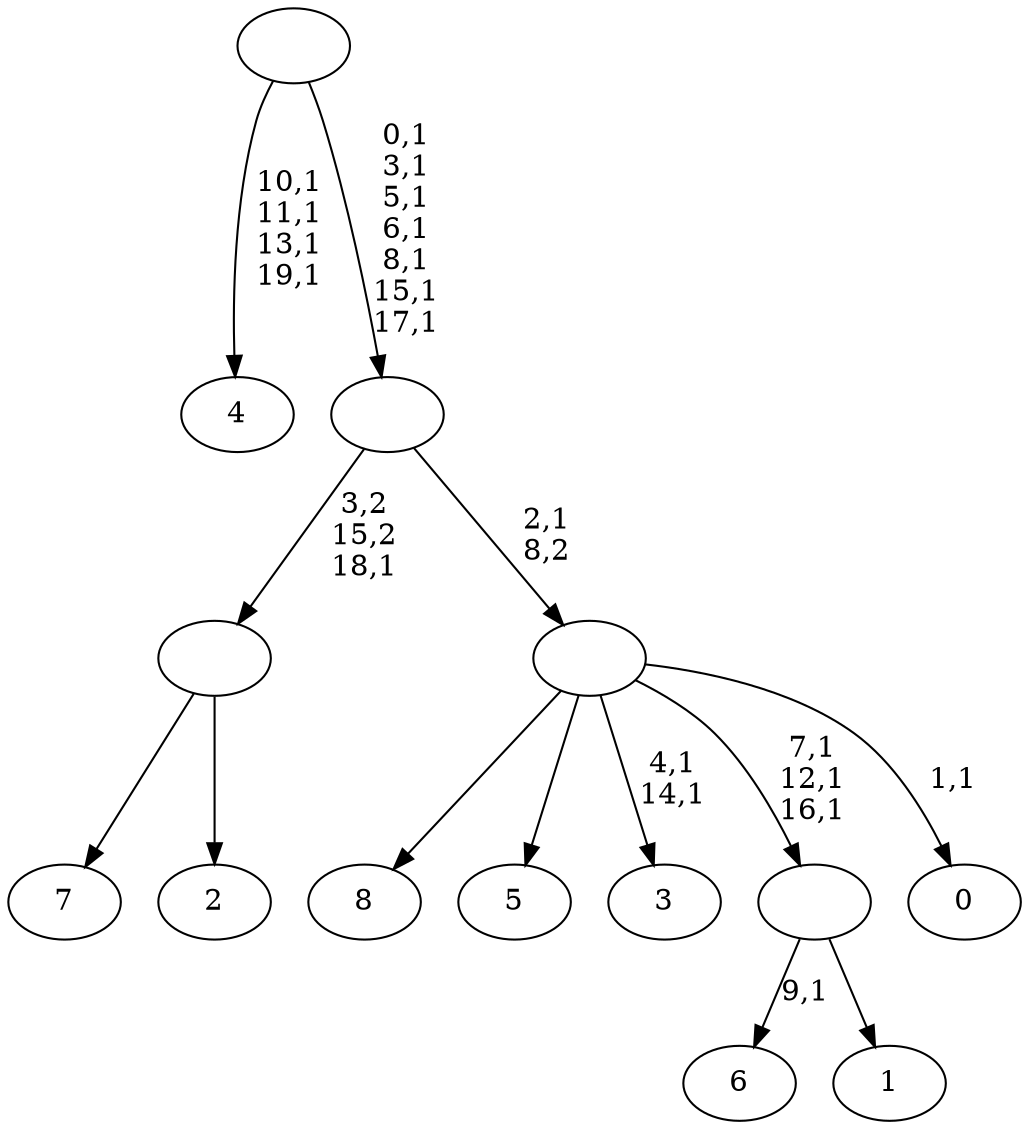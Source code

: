 digraph T {
	29 [label="8"]
	28 [label="7"]
	27 [label="6"]
	25 [label="5"]
	24 [label="4"]
	19 [label="3"]
	16 [label="2"]
	15 [label=""]
	14 [label="1"]
	13 [label=""]
	10 [label="0"]
	8 [label=""]
	7 [label=""]
	0 [label=""]
	15 -> 28 [label=""]
	15 -> 16 [label=""]
	13 -> 27 [label="9,1"]
	13 -> 14 [label=""]
	8 -> 10 [label="1,1"]
	8 -> 13 [label="7,1\n12,1\n16,1"]
	8 -> 19 [label="4,1\n14,1"]
	8 -> 29 [label=""]
	8 -> 25 [label=""]
	7 -> 15 [label="3,2\n15,2\n18,1"]
	7 -> 8 [label="2,1\n8,2"]
	0 -> 7 [label="0,1\n3,1\n5,1\n6,1\n8,1\n15,1\n17,1"]
	0 -> 24 [label="10,1\n11,1\n13,1\n19,1"]
}
